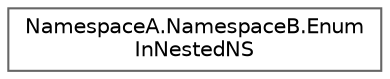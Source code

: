 digraph "Graphical Class Hierarchy"
{
 // LATEX_PDF_SIZE
  bgcolor="transparent";
  edge [fontname=Helvetica,fontsize=10,labelfontname=Helvetica,labelfontsize=10];
  node [fontname=Helvetica,fontsize=10,shape=box,height=0.2,width=0.4];
  rankdir="LR";
  Node0 [id="Node000000",label="NamespaceA.NamespaceB.Enum\lInNestedNS",height=0.2,width=0.4,color="grey40", fillcolor="white", style="filled",URL="$classNamespaceA_1_1NamespaceB_1_1EnumInNestedNS.html",tooltip=" "];
}
